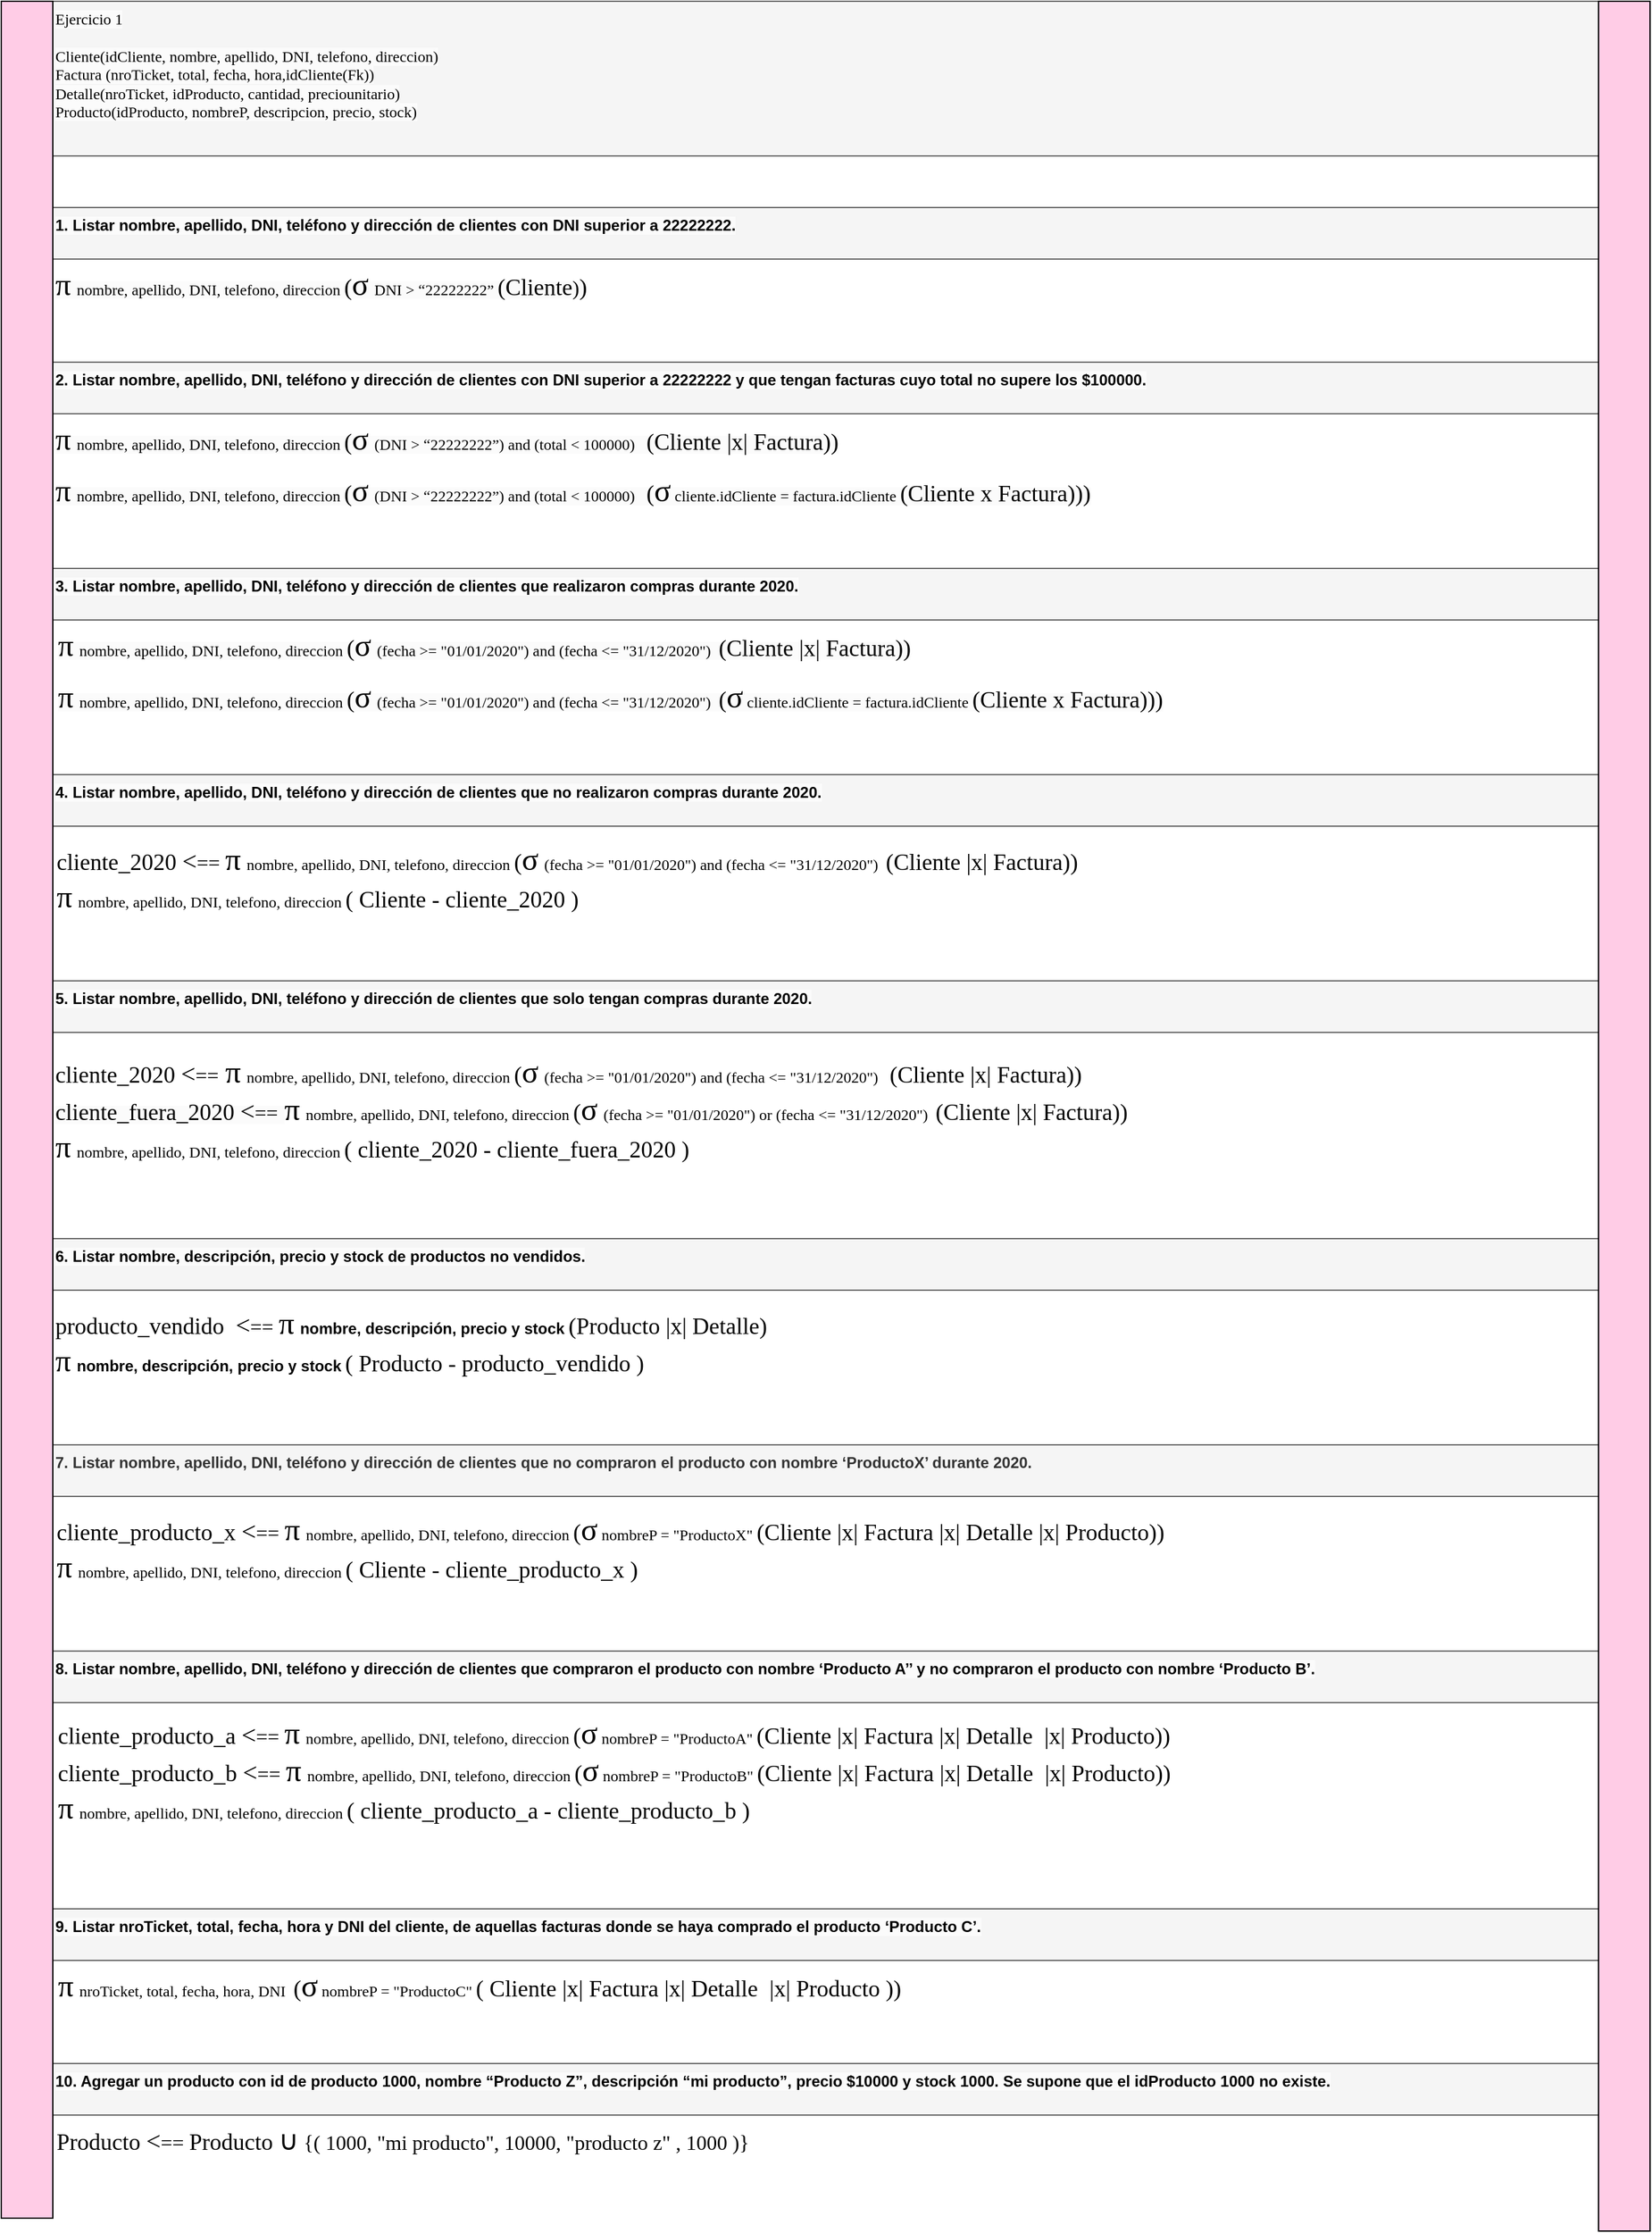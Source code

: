 <mxfile version="24.8.4">
  <diagram name="Page-1" id="lWq9BYAYx9qGzFw7tIrK">
    <mxGraphModel dx="5556" dy="2423" grid="1" gridSize="10" guides="1" tooltips="1" connect="1" arrows="1" fold="1" page="1" pageScale="1" pageWidth="850" pageHeight="1100" math="0" shadow="0">
      <root>
        <mxCell id="0" />
        <mxCell id="1" parent="0" />
        <mxCell id="0rgBf8szZGn3hUB_6yJd-76" value="&lt;font style=&quot;font-weight: normal;&quot; face=&quot;Comic Sans MS&quot;&gt;&lt;span style=&quot;color: rgb(0, 0, 0); font-size: 12px; font-style: normal; font-variant-ligatures: normal; font-variant-caps: normal; letter-spacing: normal; orphans: 2; text-align: left; text-indent: 0px; text-transform: none; widows: 2; word-spacing: 0px; -webkit-text-stroke-width: 0px; white-space: normal; background-color: rgb(251, 251, 251); text-decoration-thickness: initial; text-decoration-style: initial; text-decoration-color: initial; float: none; display: inline !important;&quot;&gt;Ejercicio 1&lt;/span&gt;&lt;br style=&quot;forced-color-adjust: none; padding: 0px; margin: 0px; color: rgb(0, 0, 0); font-size: 12px; font-style: normal; font-variant-ligatures: normal; font-variant-caps: normal; letter-spacing: normal; orphans: 2; text-align: left; text-indent: 0px; text-transform: none; widows: 2; word-spacing: 0px; -webkit-text-stroke-width: 0px; white-space: normal; background-color: rgb(251, 251, 251); text-decoration-thickness: initial; text-decoration-style: initial; text-decoration-color: initial;&quot;&gt;&lt;br style=&quot;forced-color-adjust: none; padding: 0px; margin: 0px; color: rgb(0, 0, 0); font-size: 12px; font-style: normal; font-variant-ligatures: normal; font-variant-caps: normal; letter-spacing: normal; orphans: 2; text-align: left; text-indent: 0px; text-transform: none; widows: 2; word-spacing: 0px; -webkit-text-stroke-width: 0px; white-space: normal; background-color: rgb(251, 251, 251); text-decoration-thickness: initial; text-decoration-style: initial; text-decoration-color: initial;&quot;&gt;&lt;span style=&quot;color: rgb(0, 0, 0); font-size: 12px; font-style: normal; font-variant-ligatures: normal; font-variant-caps: normal; letter-spacing: normal; orphans: 2; text-align: left; text-indent: 0px; text-transform: none; widows: 2; word-spacing: 0px; -webkit-text-stroke-width: 0px; white-space: normal; background-color: rgb(251, 251, 251); text-decoration-thickness: initial; text-decoration-style: initial; text-decoration-color: initial; float: none; display: inline !important;&quot;&gt;Cliente(idCliente, nombre, apellido, DNI, telefono, direccion)&lt;/span&gt;&lt;span style=&quot;color: rgb(0, 0, 0); font-size: 12px; font-style: normal; font-variant-ligatures: normal; font-variant-caps: normal; letter-spacing: normal; orphans: 2; text-align: left; text-indent: 0px; text-transform: none; widows: 2; word-spacing: 0px; -webkit-text-stroke-width: 0px; white-space: normal; background-color: rgb(251, 251, 251); text-decoration-thickness: initial; text-decoration-style: initial; text-decoration-color: initial; float: none; display: inline !important;&quot;&gt;&lt;br&gt;&lt;/span&gt;&lt;/font&gt;&lt;div&gt;&lt;font style=&quot;font-weight: normal;&quot; face=&quot;Comic Sans MS&quot;&gt;&lt;span style=&quot;color: rgb(0, 0, 0); font-size: 12px; font-style: normal; font-variant-ligatures: normal; font-variant-caps: normal; letter-spacing: normal; orphans: 2; text-align: left; text-indent: 0px; text-transform: none; widows: 2; word-spacing: 0px; -webkit-text-stroke-width: 0px; white-space: normal; background-color: rgb(251, 251, 251); text-decoration-thickness: initial; text-decoration-style: initial; text-decoration-color: initial; float: none; display: inline !important;&quot;&gt;Factura (nroTicket, total, fecha, hora,idCliente(Fk))&lt;/span&gt;&lt;br style=&quot;forced-color-adjust: none; padding: 0px; margin: 0px; color: rgb(0, 0, 0); font-size: 12px; font-style: normal; font-variant-ligatures: normal; font-variant-caps: normal; letter-spacing: normal; orphans: 2; text-align: left; text-indent: 0px; text-transform: none; widows: 2; word-spacing: 0px; -webkit-text-stroke-width: 0px; white-space: normal; background-color: rgb(251, 251, 251); text-decoration-thickness: initial; text-decoration-style: initial; text-decoration-color: initial;&quot;&gt;&lt;span style=&quot;color: rgb(0, 0, 0); font-size: 12px; font-style: normal; font-variant-ligatures: normal; font-variant-caps: normal; letter-spacing: normal; orphans: 2; text-align: left; text-indent: 0px; text-transform: none; widows: 2; word-spacing: 0px; -webkit-text-stroke-width: 0px; white-space: normal; background-color: rgb(251, 251, 251); text-decoration-thickness: initial; text-decoration-style: initial; text-decoration-color: initial; float: none; display: inline !important;&quot;&gt;Detalle(nroTicket, idProducto, cantidad, preciounitario)&lt;/span&gt;&lt;br style=&quot;forced-color-adjust: none; padding: 0px; margin: 0px; color: rgb(0, 0, 0); font-size: 12px; font-style: normal; font-variant-ligatures: normal; font-variant-caps: normal; letter-spacing: normal; orphans: 2; text-align: left; text-indent: 0px; text-transform: none; widows: 2; word-spacing: 0px; -webkit-text-stroke-width: 0px; white-space: normal; background-color: rgb(251, 251, 251); text-decoration-thickness: initial; text-decoration-style: initial; text-decoration-color: initial;&quot;&gt;&lt;span style=&quot;color: rgb(0, 0, 0); font-size: 12px; font-style: normal; font-variant-ligatures: normal; font-variant-caps: normal; letter-spacing: normal; orphans: 2; text-align: left; text-indent: 0px; text-transform: none; widows: 2; word-spacing: 0px; -webkit-text-stroke-width: 0px; white-space: normal; background-color: rgb(251, 251, 251); text-decoration-thickness: initial; text-decoration-style: initial; text-decoration-color: initial; float: none; display: inline !important;&quot;&gt;Producto(idProducto, nombreP, descripcion, precio, stock)&lt;/span&gt;&lt;/font&gt;&lt;/div&gt;" style="text;whiteSpace=wrap;html=1;fontStyle=1;fillColor=#f5f5f5;strokeColor=#666666;fontColor=#333333;" vertex="1" parent="1">
          <mxGeometry x="-175" y="840" width="1200" height="120" as="geometry" />
        </mxCell>
        <mxCell id="0rgBf8szZGn3hUB_6yJd-77" value="&lt;span style=&quot;color: rgb(0, 0, 0); font-family: Helvetica; font-size: 12px; font-style: normal; font-variant-ligatures: normal; font-variant-caps: normal; letter-spacing: normal; orphans: 2; text-align: left; text-indent: 0px; text-transform: none; widows: 2; word-spacing: 0px; -webkit-text-stroke-width: 0px; white-space: normal; background-color: rgb(251, 251, 251); text-decoration-thickness: initial; text-decoration-style: initial; text-decoration-color: initial; float: none; display: inline !important;&quot;&gt;1. Listar nombre, apellido, DNI, teléfono y dirección de clientes con DNI superior a 22222222.&lt;/span&gt;&lt;br style=&quot;forced-color-adjust: none; padding: 0px; margin: 0px; color: rgb(0, 0, 0); font-family: Helvetica; font-size: 12px; font-style: normal; font-variant-ligatures: normal; font-variant-caps: normal; letter-spacing: normal; orphans: 2; text-align: left; text-indent: 0px; text-transform: none; widows: 2; word-spacing: 0px; -webkit-text-stroke-width: 0px; white-space: normal; background-color: rgb(251, 251, 251); text-decoration-thickness: initial; text-decoration-style: initial; text-decoration-color: initial;&quot;&gt;" style="text;whiteSpace=wrap;html=1;fontStyle=1;fillColor=#f5f5f5;strokeColor=#666666;fontColor=#333333;" vertex="1" parent="1">
          <mxGeometry x="-175" y="1000" width="1210" height="40" as="geometry" />
        </mxCell>
        <mxCell id="0rgBf8szZGn3hUB_6yJd-78" value="&lt;span style=&quot;color: rgb(0, 0, 0); font-family: Helvetica; font-size: 12px; font-style: normal; font-variant-ligatures: normal; font-variant-caps: normal; letter-spacing: normal; orphans: 2; text-align: left; text-indent: 0px; text-transform: none; widows: 2; word-spacing: 0px; -webkit-text-stroke-width: 0px; white-space: normal; background-color: rgb(251, 251, 251); text-decoration-thickness: initial; text-decoration-style: initial; text-decoration-color: initial; float: none; display: inline !important;&quot;&gt;3. Listar nombre, apellido, DNI, teléfono y dirección de clientes que realizaron compras durante 2020.&lt;/span&gt;&lt;br style=&quot;forced-color-adjust: none; padding: 0px; margin: 0px; color: rgb(0, 0, 0); font-family: Helvetica; font-size: 12px; font-style: normal; font-variant-ligatures: normal; font-variant-caps: normal; letter-spacing: normal; orphans: 2; text-align: left; text-indent: 0px; text-transform: none; widows: 2; word-spacing: 0px; -webkit-text-stroke-width: 0px; white-space: normal; background-color: rgb(251, 251, 251); text-decoration-thickness: initial; text-decoration-style: initial; text-decoration-color: initial;&quot;&gt;" style="text;whiteSpace=wrap;html=1;fillColor=#f5f5f5;fontColor=#333333;strokeColor=#666666;fontStyle=1" vertex="1" parent="1">
          <mxGeometry x="-175" y="1280" width="1200" height="40" as="geometry" />
        </mxCell>
        <mxCell id="0rgBf8szZGn3hUB_6yJd-79" value="&lt;span style=&quot;color: rgb(0, 0, 0); font-family: Helvetica; font-size: 12px; font-style: normal; font-variant-ligatures: normal; font-variant-caps: normal; letter-spacing: normal; orphans: 2; text-align: left; text-indent: 0px; text-transform: none; widows: 2; word-spacing: 0px; -webkit-text-stroke-width: 0px; white-space: normal; background-color: rgb(251, 251, 251); text-decoration-thickness: initial; text-decoration-style: initial; text-decoration-color: initial; float: none; display: inline !important;&quot;&gt;&lt;b&gt;4. Listar nombre, apellido, DNI, teléfono y dirección de clientes que no realizaron compras durante 2020.&lt;/b&gt;&lt;/span&gt;" style="text;whiteSpace=wrap;html=1;fillColor=#f5f5f5;fontColor=#333333;strokeColor=#666666;" vertex="1" parent="1">
          <mxGeometry x="-175" y="1440" width="1200" height="40" as="geometry" />
        </mxCell>
        <mxCell id="0rgBf8szZGn3hUB_6yJd-80" value="&lt;span style=&quot;color: rgb(0, 0, 0); font-family: Helvetica; font-size: 12px; font-style: normal; font-variant-ligatures: normal; font-variant-caps: normal; letter-spacing: normal; orphans: 2; text-align: left; text-indent: 0px; text-transform: none; widows: 2; word-spacing: 0px; -webkit-text-stroke-width: 0px; white-space: normal; background-color: rgb(251, 251, 251); text-decoration-thickness: initial; text-decoration-style: initial; text-decoration-color: initial; float: none; display: inline !important;&quot;&gt;&lt;b&gt;5. Listar nombre, apellido, DNI, teléfono y dirección de clientes que solo tengan compras durante 2020.&lt;/b&gt;&lt;/span&gt;" style="text;whiteSpace=wrap;html=1;fillColor=#f5f5f5;fontColor=#333333;strokeColor=#666666;" vertex="1" parent="1">
          <mxGeometry x="-175" y="1600" width="1200" height="40" as="geometry" />
        </mxCell>
        <mxCell id="0rgBf8szZGn3hUB_6yJd-81" value="&lt;span style=&quot;color: rgb(0, 0, 0); font-family: Helvetica; font-size: 12px; font-style: normal; font-variant-ligatures: normal; font-variant-caps: normal; letter-spacing: normal; orphans: 2; text-align: left; text-indent: 0px; text-transform: none; widows: 2; word-spacing: 0px; -webkit-text-stroke-width: 0px; white-space: normal; background-color: rgb(251, 251, 251); text-decoration-thickness: initial; text-decoration-style: initial; text-decoration-color: initial; float: none; display: inline !important;&quot;&gt;6. Listar nombre, descripción, precio y stock de productos no vendidos.&lt;/span&gt;&lt;br style=&quot;forced-color-adjust: none; padding: 0px; margin: 0px; color: rgb(0, 0, 0); font-family: Helvetica; font-size: 12px; font-style: normal; font-variant-ligatures: normal; font-variant-caps: normal; letter-spacing: normal; orphans: 2; text-align: left; text-indent: 0px; text-transform: none; widows: 2; word-spacing: 0px; -webkit-text-stroke-width: 0px; white-space: normal; background-color: rgb(251, 251, 251); text-decoration-thickness: initial; text-decoration-style: initial; text-decoration-color: initial;&quot;&gt;" style="text;whiteSpace=wrap;html=1;fillColor=#f5f5f5;fontColor=#333333;strokeColor=#666666;fontStyle=1" vertex="1" parent="1">
          <mxGeometry x="-175" y="1800" width="1200" height="40" as="geometry" />
        </mxCell>
        <mxCell id="0rgBf8szZGn3hUB_6yJd-82" value="7. Listar nombre, apellido, DNI, teléfono y dirección de clientes que no compraron el producto con nombre ‘ProductoX’ durante 2020." style="text;whiteSpace=wrap;fillColor=#f5f5f5;fontColor=#333333;strokeColor=#666666;fontStyle=1" vertex="1" parent="1">
          <mxGeometry x="-175" y="1960" width="1200" height="40" as="geometry" />
        </mxCell>
        <mxCell id="0rgBf8szZGn3hUB_6yJd-83" value="&lt;span style=&quot;color: rgb(0, 0, 0); font-style: normal; font-variant-ligatures: normal; font-variant-caps: normal; font-weight: 400; letter-spacing: normal; orphans: 2; text-align: left; text-indent: 0px; text-transform: none; widows: 2; word-spacing: 0px; -webkit-text-stroke-width: 0px; white-space: normal; background-color: rgb(251, 251, 251); text-decoration-thickness: initial; text-decoration-style: initial; text-decoration-color: initial; float: none; display: inline !important;&quot;&gt;&lt;font face=&quot;Comic Sans MS&quot; style=&quot;font-size: 24px;&quot;&gt;π&lt;/font&gt;&lt;font face=&quot;Comic Sans MS&quot; style=&quot;font-size: 18px;&quot;&gt;&amp;nbsp;&lt;/font&gt;&lt;/span&gt;&lt;span style=&quot;orphans: 2; text-align: left; text-indent: 0px; widows: 2; background-color: rgb(251, 251, 251); text-decoration-thickness: initial; text-decoration-style: initial; text-decoration-color: initial; float: none; display: inline !important; white-space: normal; -webkit-text-stroke-width: 0px; word-spacing: 0px; text-transform: none; letter-spacing: normal; font-weight: 400; font-variant-caps: normal; font-variant-ligatures: normal; font-style: normal; color: rgb(0, 0, 0);&quot;&gt;&lt;font style=&quot;font-size: 12px;&quot; face=&quot;Comic Sans MS&quot;&gt;nombre, apellido, DNI, telefono, direccion&lt;/font&gt;&lt;font style=&quot;font-size: 12px;&quot; face=&quot;HGU8U4_J7BmztBYeBlUx&quot;&gt; &lt;/font&gt;&lt;font style=&quot;font-size: 18px;&quot; face=&quot;Comic Sans MS&quot;&gt;(&lt;/font&gt;&lt;font face=&quot;Comic Sans MS&quot; style=&quot;font-size: 24px;&quot;&gt;σ&lt;/font&gt;&lt;font style=&quot;font-family: srKWryZNSRmXTXJAFYNI; font-size: 18px;&quot;&gt;&amp;nbsp;&lt;/font&gt;&lt;font style=&quot;&quot; face=&quot;Comic Sans MS&quot;&gt;&lt;span style=&quot;font-size: 12px;&quot;&gt;DNI &amp;gt;  “22222222” &lt;/span&gt;&lt;font style=&quot;font-size: 18px;&quot;&gt;&lt;font style=&quot;&quot;&gt;(&lt;/font&gt;&lt;font style=&quot;&quot;&gt;Cliente&lt;/font&gt;&lt;/font&gt;&lt;/font&gt;&lt;font style=&quot;font-size: medium;&quot; face=&quot;Comic Sans MS&quot;&gt;)&lt;/font&gt;&lt;span style=&quot;font-family: &amp;quot;Comic Sans MS&amp;quot;; font-size: 18px;&quot;&gt;)&lt;/span&gt;&lt;br&gt;&lt;/span&gt;" style="text;whiteSpace=wrap;html=1;verticalAlign=middle;" vertex="1" parent="1">
          <mxGeometry x="-175" y="1040" width="1200" height="40" as="geometry" />
        </mxCell>
        <mxCell id="0rgBf8szZGn3hUB_6yJd-84" value="&lt;span style=&quot;forced-color-adjust: none; color: rgb(0, 0, 0); font-size: 12px; font-style: normal; font-variant-ligatures: normal; font-variant-caps: normal; font-weight: 400; letter-spacing: normal; orphans: 2; text-align: left; text-indent: 0px; text-transform: none; widows: 2; word-spacing: 0px; -webkit-text-stroke-width: 0px; white-space: normal; text-decoration-thickness: initial; text-decoration-style: initial; text-decoration-color: initial; background-color: rgb(251, 251, 251); float: none; display: inline !important;&quot;&gt;&lt;font style=&quot;forced-color-adjust: none; font-size: 24px;&quot;&gt;π&lt;/font&gt;&lt;font style=&quot;forced-color-adjust: none; font-size: 18px;&quot;&gt;&amp;nbsp;&lt;/font&gt;&lt;/span&gt;&lt;span style=&quot;forced-color-adjust: none; color: rgb(0, 0, 0); font-size: 12px; font-style: normal; font-variant-ligatures: normal; font-variant-caps: normal; font-weight: 400; letter-spacing: normal; orphans: 2; text-align: left; text-indent: 0px; text-transform: none; widows: 2; word-spacing: 0px; -webkit-text-stroke-width: 0px; white-space: normal; text-decoration-thickness: initial; text-decoration-style: initial; text-decoration-color: initial; background-color: rgb(251, 251, 251); float: none; display: inline !important;&quot;&gt;&lt;font style=&quot;forced-color-adjust: none; font-size: 12px;&quot;&gt;nombre, apellido, DNI, telefono, direccion&lt;/font&gt;&lt;font style=&quot;forced-color-adjust: none; font-size: 12px;&quot;&gt;&lt;span&gt;&amp;nbsp;&lt;/span&gt;&lt;/font&gt;&lt;font style=&quot;forced-color-adjust: none; font-size: 18px;&quot;&gt;(&lt;/font&gt;&lt;font style=&quot;forced-color-adjust: none; font-size: 24px;&quot;&gt;σ&lt;/font&gt;&lt;font style=&quot;forced-color-adjust: none; font-size: 18px;&quot;&gt;&amp;nbsp;&lt;/font&gt;&lt;font style=&quot;forced-color-adjust: none;&quot;&gt;&lt;span style=&quot;forced-color-adjust: none; font-size: 12px;&quot;&gt;(DNI &amp;gt; “22222222”) and (total &amp;lt; 100000)&amp;nbsp;&amp;nbsp;&lt;span&gt;&amp;nbsp;&lt;/span&gt;&lt;/span&gt;&lt;font style=&quot;forced-color-adjust: none; font-size: 18px;&quot;&gt;&lt;font style=&quot;forced-color-adjust: none;&quot;&gt;(&lt;/font&gt;&lt;font style=&quot;forced-color-adjust: none;&quot;&gt;Cliente |x| Factura&lt;/font&gt;&lt;/font&gt;&lt;/font&gt;&lt;font style=&quot;forced-color-adjust: none;&quot; size=&quot;3&quot;&gt;&lt;font style=&quot;forced-color-adjust: none;&quot;&gt;&lt;font style=&quot;font-size: 12px;&quot;&gt;&lt;font style=&quot;font-size: 18px;&quot;&gt;)&lt;/font&gt;&lt;/font&gt;&lt;font style=&quot;font-size: 12px;&quot;&gt;&lt;font style=&quot;font-size: 18px;&quot;&gt;)&lt;/font&gt;&lt;/font&gt;&lt;/font&gt;&lt;/font&gt;&lt;/span&gt;" style="text;whiteSpace=wrap;html=1;fontFamily=Comic Sans MS;verticalAlign=middle;" vertex="1" parent="1">
          <mxGeometry x="-175" y="1160" width="1200" height="40" as="geometry" />
        </mxCell>
        <mxCell id="0rgBf8szZGn3hUB_6yJd-85" value="&lt;span style=&quot;color: rgb(0, 0, 0); font-family: Helvetica; font-size: 12px; font-style: normal; font-variant-ligatures: normal; font-variant-caps: normal; letter-spacing: normal; orphans: 2; text-align: left; text-indent: 0px; text-transform: none; widows: 2; word-spacing: 0px; -webkit-text-stroke-width: 0px; white-space: normal; background-color: rgb(251, 251, 251); text-decoration-thickness: initial; text-decoration-style: initial; text-decoration-color: initial; float: none; display: inline !important;&quot;&gt;2. Listar nombre, apellido, DNI, teléfono y dirección de clientes con DNI superior a 22222222 y que tengan facturas cuyo total no supere los $100000.&lt;/span&gt;" style="text;whiteSpace=wrap;html=1;fontStyle=1;fillColor=#f5f5f5;strokeColor=#666666;fontColor=#333333;" vertex="1" parent="1">
          <mxGeometry x="-175" y="1120" width="1200" height="40" as="geometry" />
        </mxCell>
        <mxCell id="0rgBf8szZGn3hUB_6yJd-86" value="&lt;span style=&quot;forced-color-adjust: none; color: rgb(0, 0, 0); font-size: 12px; font-style: normal; font-variant-ligatures: normal; font-variant-caps: normal; font-weight: 400; letter-spacing: normal; orphans: 2; text-align: left; text-indent: 0px; text-transform: none; widows: 2; word-spacing: 0px; -webkit-text-stroke-width: 0px; white-space: normal; text-decoration-thickness: initial; text-decoration-style: initial; text-decoration-color: initial; background-color: rgb(251, 251, 251); float: none; display: inline !important;&quot;&gt;&lt;font style=&quot;forced-color-adjust: none; font-size: 24px;&quot;&gt;π&lt;/font&gt;&lt;font style=&quot;forced-color-adjust: none; font-size: 18px;&quot;&gt;&amp;nbsp;&lt;/font&gt;&lt;/span&gt;&lt;span style=&quot;forced-color-adjust: none; color: rgb(0, 0, 0); font-style: normal; font-variant-ligatures: normal; font-variant-caps: normal; letter-spacing: normal; orphans: 2; text-align: left; text-indent: 0px; text-transform: none; widows: 2; word-spacing: 0px; -webkit-text-stroke-width: 0px; white-space: normal; text-decoration-thickness: initial; text-decoration-style: initial; text-decoration-color: initial; background-color: rgb(251, 251, 251); float: none; display: inline !important;&quot;&gt;&lt;font style=&quot;font-size: 12px; font-weight: 400; forced-color-adjust: none;&quot;&gt;nombre, apellido, DNI, telefono, direccion&lt;/font&gt;&lt;font style=&quot;font-size: 12px; font-weight: 400; forced-color-adjust: none;&quot;&gt;&lt;span&gt;&amp;nbsp;&lt;/span&gt;&lt;/font&gt;&lt;font style=&quot;font-size: 18px; font-weight: 400; forced-color-adjust: none;&quot;&gt;(&lt;/font&gt;&lt;font style=&quot;font-size: 24px; font-weight: 400; forced-color-adjust: none;&quot;&gt;σ&lt;/font&gt;&lt;font style=&quot;font-size: 18px; font-weight: 400; forced-color-adjust: none;&quot;&gt;&amp;nbsp;&lt;/font&gt;&lt;font style=&quot;forced-color-adjust: none;&quot;&gt;&lt;span style=&quot;font-size: 12px; font-weight: 400; forced-color-adjust: none;&quot;&gt;(DNI &amp;gt; “22222222”) and (total &amp;lt; 100000)&amp;nbsp;&amp;nbsp;&lt;span&gt;&amp;nbsp;&lt;/span&gt;&lt;/span&gt;&lt;font style=&quot;forced-color-adjust: none;&quot;&gt;&lt;font style=&quot;font-size: 18px; font-weight: 400; forced-color-adjust: none;&quot;&gt;(&lt;/font&gt;&lt;font style=&quot;font-size: 18px; forced-color-adjust: none;&quot;&gt;&lt;font style=&quot;font-size: 12px;&quot;&gt;&lt;span style=&quot;font-size: 24px;&quot;&gt;σ&lt;/span&gt;&amp;nbsp;cliente.idCliente = factura.idCliente &lt;/font&gt;(Cliente x Factura)))&lt;/font&gt;&lt;/font&gt;&lt;/font&gt;&lt;/span&gt;" style="text;whiteSpace=wrap;html=1;fontFamily=Comic Sans MS;verticalAlign=middle;" vertex="1" parent="1">
          <mxGeometry x="-175" y="1200" width="1200" height="40" as="geometry" />
        </mxCell>
        <mxCell id="0rgBf8szZGn3hUB_6yJd-87" value="&lt;span style=&quot;forced-color-adjust: none; color: rgb(0, 0, 0); font-family: Helvetica; font-size: 12px; font-style: normal; font-variant-ligatures: normal; font-variant-caps: normal; font-weight: 400; letter-spacing: normal; orphans: 2; text-align: left; text-indent: 0px; text-transform: none; widows: 2; word-spacing: 0px; -webkit-text-stroke-width: 0px; white-space: normal; text-decoration-thickness: initial; text-decoration-style: initial; text-decoration-color: initial; background-color: rgb(251, 251, 251); float: none; display: inline !important;&quot;&gt;&lt;font face=&quot;Comic Sans MS&quot; style=&quot;forced-color-adjust: none; font-size: 24px;&quot;&gt;π&lt;/font&gt;&lt;font face=&quot;Comic Sans MS&quot; style=&quot;forced-color-adjust: none; font-size: 18px;&quot;&gt;&amp;nbsp;&lt;/font&gt;&lt;/span&gt;&lt;span style=&quot;forced-color-adjust: none; color: rgb(0, 0, 0); font-family: Helvetica; font-size: 12px; font-style: normal; font-variant-ligatures: normal; font-variant-caps: normal; font-weight: 400; letter-spacing: normal; orphans: 2; text-align: left; text-indent: 0px; text-transform: none; widows: 2; word-spacing: 0px; -webkit-text-stroke-width: 0px; white-space: normal; text-decoration-thickness: initial; text-decoration-style: initial; text-decoration-color: initial; background-color: rgb(251, 251, 251); float: none; display: inline !important;&quot;&gt;&lt;font face=&quot;Comic Sans MS&quot; style=&quot;forced-color-adjust: none; font-size: 12px;&quot;&gt;nombre, apellido, DNI, telefono, direccion&lt;/font&gt;&lt;font face=&quot;HGU8U4_J7BmztBYeBlUx&quot; style=&quot;forced-color-adjust: none; font-size: 12px;&quot;&gt;&lt;span&gt;&amp;nbsp;&lt;/span&gt;&lt;/font&gt;&lt;font face=&quot;Comic Sans MS&quot; style=&quot;forced-color-adjust: none; font-size: 18px;&quot;&gt;(&lt;/font&gt;&lt;font style=&quot;forced-color-adjust: none; font-family: srKWryZNSRmXTXJAFYNI; font-size: 18px;&quot;&gt;&lt;span style=&quot;font-family: &amp;quot;Comic Sans MS&amp;quot;; font-size: 24px;&quot;&gt;σ&lt;/span&gt;&amp;nbsp;&lt;/font&gt;&lt;font face=&quot;Comic Sans MS&quot; style=&quot;forced-color-adjust: none;&quot;&gt;&lt;span style=&quot;forced-color-adjust: none; font-size: 12px;&quot;&gt;(fecha &amp;gt;= &quot;01/01/2020&quot;) and (fecha &amp;lt;= &quot;31/12/2020&quot;)&amp;nbsp;&lt;span&gt;&amp;nbsp;&lt;/span&gt;&lt;/span&gt;&lt;font style=&quot;forced-color-adjust: none; font-size: 18px;&quot;&gt;&lt;font style=&quot;forced-color-adjust: none;&quot;&gt;(&lt;/font&gt;&lt;font style=&quot;forced-color-adjust: none;&quot;&gt;Cliente |x| Factura)&lt;/font&gt;&lt;font style=&quot;forced-color-adjust: none;&quot;&gt;)&lt;/font&gt;&lt;/font&gt;&lt;/font&gt;&lt;/span&gt;" style="text;whiteSpace=wrap;html=1;verticalAlign=middle;" vertex="1" parent="1">
          <mxGeometry x="-173.5" y="1320" width="1198.5" height="40" as="geometry" />
        </mxCell>
        <mxCell id="0rgBf8szZGn3hUB_6yJd-88" value="&lt;span style=&quot;forced-color-adjust: none; color: rgb(0, 0, 0); font-family: Helvetica; font-size: 12px; font-style: normal; font-variant-ligatures: normal; font-variant-caps: normal; font-weight: 400; letter-spacing: normal; orphans: 2; text-align: left; text-indent: 0px; text-transform: none; widows: 2; word-spacing: 0px; -webkit-text-stroke-width: 0px; white-space: normal; text-decoration-thickness: initial; text-decoration-style: initial; text-decoration-color: initial; background-color: rgb(251, 251, 251); float: none; display: inline !important;&quot;&gt;&lt;font face=&quot;Comic Sans MS&quot; style=&quot;forced-color-adjust: none; font-size: 24px;&quot;&gt;π&lt;/font&gt;&lt;font face=&quot;Comic Sans MS&quot; style=&quot;forced-color-adjust: none; font-size: 18px;&quot;&gt;&amp;nbsp;&lt;/font&gt;&lt;/span&gt;&lt;span style=&quot;forced-color-adjust: none; color: rgb(0, 0, 0); font-family: Helvetica; font-size: 12px; font-style: normal; font-variant-ligatures: normal; font-variant-caps: normal; font-weight: 400; letter-spacing: normal; orphans: 2; text-align: left; text-indent: 0px; text-transform: none; widows: 2; word-spacing: 0px; -webkit-text-stroke-width: 0px; white-space: normal; text-decoration-thickness: initial; text-decoration-style: initial; text-decoration-color: initial; background-color: rgb(251, 251, 251); float: none; display: inline !important;&quot;&gt;&lt;font face=&quot;Comic Sans MS&quot; style=&quot;forced-color-adjust: none; font-size: 12px;&quot;&gt;nombre, apellido, DNI, telefono, direccion&lt;/font&gt;&lt;font face=&quot;HGU8U4_J7BmztBYeBlUx&quot; style=&quot;forced-color-adjust: none; font-size: 12px;&quot;&gt;&lt;span&gt;&amp;nbsp;&lt;/span&gt;&lt;/font&gt;&lt;font face=&quot;Comic Sans MS&quot; style=&quot;forced-color-adjust: none; font-size: 18px;&quot;&gt;(&lt;/font&gt;&lt;font style=&quot;forced-color-adjust: none; font-family: srKWryZNSRmXTXJAFYNI; font-size: 18px;&quot;&gt;&lt;span style=&quot;font-family: &amp;quot;Comic Sans MS&amp;quot;; font-size: 24px;&quot;&gt;σ&lt;/span&gt;&amp;nbsp;&lt;/font&gt;&lt;font face=&quot;Comic Sans MS&quot; style=&quot;forced-color-adjust: none;&quot;&gt;&lt;span style=&quot;forced-color-adjust: none; font-size: 12px;&quot;&gt;(fecha &amp;gt;= &quot;01/01/2020&quot;) and (fecha &amp;lt;= &quot;31/12/2020&quot;)&amp;nbsp;&lt;span&gt;&amp;nbsp;&lt;/span&gt;&lt;/span&gt;&lt;font style=&quot;forced-color-adjust: none; font-size: 18px;&quot;&gt;&lt;font style=&quot;forced-color-adjust: none;&quot;&gt;(&lt;span style=&quot;font-size: 24px;&quot;&gt;σ&lt;/span&gt;&lt;span style=&quot;font-size: 12px;&quot;&gt;&amp;nbsp;cliente.idCliente = factura.idCliente&amp;nbsp;&lt;/span&gt;(&lt;/font&gt;&lt;font style=&quot;forced-color-adjust: none;&quot;&gt;Cliente x Factura)&lt;/font&gt;&lt;font style=&quot;forced-color-adjust: none;&quot;&gt;))&lt;/font&gt;&lt;/font&gt;&lt;/font&gt;&lt;/span&gt;" style="text;whiteSpace=wrap;html=1;verticalAlign=middle;" vertex="1" parent="1">
          <mxGeometry x="-173.5" y="1360" width="1198.5" height="40" as="geometry" />
        </mxCell>
        <mxCell id="0rgBf8szZGn3hUB_6yJd-89" value="&lt;span style=&quot;font-family: &amp;quot;Comic Sans MS&amp;quot;; font-size: 18px;&quot;&gt;cliente_2020&amp;nbsp;&lt;/span&gt;&lt;font style=&quot;background-color: initial;&quot; face=&quot;Comic Sans MS&quot;&gt;&lt;font style=&quot;font-size: 18px;&quot;&gt;&lt;font style=&quot;font-size: 12px; background-color: initial;&quot; face=&quot;Comic Sans MS&quot;&gt;&lt;font style=&quot;font-size: 20px;&quot;&gt;&amp;lt;&lt;/font&gt;&lt;font style=&quot;font-size: 16px;&quot;&gt;=&lt;/font&gt;&lt;/font&gt;&lt;span style=&quot;font-size: 16px;&quot;&gt;=&amp;nbsp;&lt;/span&gt;&lt;/font&gt;&lt;/font&gt;&lt;font style=&quot;font-size: 24px;&quot; face=&quot;Comic Sans MS&quot;&gt;π&lt;/font&gt;&lt;font style=&quot;font-size: 18px;&quot; face=&quot;Comic Sans MS&quot;&gt;&amp;nbsp;&lt;/font&gt;&lt;font face=&quot;Comic Sans MS&quot;&gt;nombre, apellido, DNI, telefono, direccion&lt;/font&gt;&lt;font face=&quot;HGU8U4_J7BmztBYeBlUx&quot;&gt;&amp;nbsp;&lt;/font&gt;&lt;font style=&quot;font-size: 18px;&quot; face=&quot;Comic Sans MS&quot;&gt;(&lt;/font&gt;&lt;font style=&quot;font-family: srKWryZNSRmXTXJAFYNI; font-size: 18px;&quot;&gt;&lt;span style=&quot;font-family: &amp;quot;Comic Sans MS&amp;quot;; font-size: 24px;&quot;&gt;σ&lt;/span&gt;&amp;nbsp;&lt;/font&gt;&lt;font face=&quot;Comic Sans MS&quot;&gt;(fecha &amp;gt;= &quot;01/01/2020&quot;) and (fecha &amp;lt;= &quot;31/12/2020&quot;)&amp;nbsp;&amp;nbsp;&lt;font style=&quot;font-size: 18px;&quot;&gt;(Cliente |x| Factura))&lt;/font&gt;&lt;/font&gt;&lt;div&gt;&lt;font style=&quot;background-color: initial; font-size: 24px;&quot; face=&quot;Comic Sans MS&quot;&gt;π&lt;/font&gt;&lt;font style=&quot;background-color: initial; font-size: 18px;&quot; face=&quot;Comic Sans MS&quot;&gt;&amp;nbsp;&lt;/font&gt;&lt;font style=&quot;background-color: initial;&quot; face=&quot;Comic Sans MS&quot;&gt;nombre, apellido, DNI, telefono, direccion&lt;/font&gt;&lt;font style=&quot;background-color: initial;&quot; face=&quot;HGU8U4_J7BmztBYeBlUx&quot;&gt;&amp;nbsp;&lt;/font&gt;&lt;font style=&quot;background-color: initial; font-size: 18px;&quot; face=&quot;Comic Sans MS&quot;&gt;(&amp;nbsp;&lt;/font&gt;&lt;font style=&quot;background-color: initial;&quot; face=&quot;Comic Sans MS&quot;&gt;&lt;font style=&quot;font-size: 18px;&quot;&gt;Cliente -&amp;nbsp;&lt;/font&gt;&lt;/font&gt;&lt;span style=&quot;background-color: initial; font-family: &amp;quot;Comic Sans MS&amp;quot;; font-size: 18px;&quot;&gt;cliente_2020&amp;nbsp;&lt;/span&gt;&lt;span style=&quot;background-color: initial; font-size: 18px; font-family: &amp;quot;Comic Sans MS&amp;quot;;&quot;&gt;)&lt;/span&gt;&lt;/div&gt;" style="text;whiteSpace=wrap;html=1;verticalAlign=middle;" vertex="1" parent="1">
          <mxGeometry x="-174" y="1480" width="1199" height="80" as="geometry" />
        </mxCell>
        <mxCell id="0rgBf8szZGn3hUB_6yJd-90" value="&lt;div&gt;&lt;span style=&quot;font-family: &amp;quot;Comic Sans MS&amp;quot;; font-size: 18px;&quot;&gt;cliente_2020&amp;nbsp;&lt;/span&gt;&lt;font style=&quot;background-color: initial;&quot; face=&quot;Comic Sans MS&quot;&gt;&lt;font style=&quot;font-size: 18px;&quot;&gt;&lt;font style=&quot;font-size: 12px; background-color: initial;&quot; face=&quot;Comic Sans MS&quot;&gt;&lt;font style=&quot;font-size: 20px;&quot;&gt;&amp;lt;&lt;/font&gt;&lt;font style=&quot;font-size: 16px;&quot;&gt;=&lt;/font&gt;&lt;/font&gt;&lt;span style=&quot;font-size: 16px;&quot;&gt;=&lt;/span&gt;&lt;font style=&quot;font-size: 12px; background-color: initial;&quot; face=&quot;Comic Sans MS&quot;&gt;&lt;font style=&quot;font-size: 20px;&quot;&gt;&amp;nbsp;&lt;/font&gt;&lt;/font&gt;&lt;/font&gt;&lt;/font&gt;&lt;font style=&quot;background-color: initial; font-size: 24px;&quot; face=&quot;Comic Sans MS&quot;&gt;π&lt;/font&gt;&lt;font style=&quot;background-color: initial; font-size: 18px;&quot; face=&quot;Comic Sans MS&quot;&gt;&amp;nbsp;&lt;/font&gt;&lt;font style=&quot;background-color: initial;&quot; face=&quot;Comic Sans MS&quot;&gt;nombre, apellido, DNI, telefono, direccion&lt;/font&gt;&lt;font style=&quot;background-color: initial;&quot; face=&quot;HGU8U4_J7BmztBYeBlUx&quot;&gt;&amp;nbsp;&lt;/font&gt;&lt;font style=&quot;background-color: initial; font-size: 18px;&quot; face=&quot;Comic Sans MS&quot;&gt;(&lt;/font&gt;&lt;font style=&quot;background-color: initial; font-family: srKWryZNSRmXTXJAFYNI; font-size: 18px;&quot;&gt;&lt;span style=&quot;font-family: &amp;quot;Comic Sans MS&amp;quot;; font-size: 24px;&quot;&gt;σ&lt;/span&gt;&amp;nbsp;&lt;/font&gt;&lt;span style=&quot;font-family: &amp;quot;Comic Sans MS&amp;quot;;&quot;&gt;(fecha &amp;gt;= &quot;01/01/2020&quot;) and (fecha &amp;lt;= &quot;31/12/2020&quot;)&amp;nbsp;&lt;/span&gt;&lt;font style=&quot;background-color: initial;&quot; face=&quot;Comic Sans MS&quot;&gt;&amp;nbsp;&amp;nbsp;&lt;font style=&quot;font-size: 18px;&quot;&gt;(Cliente |x| Factura)&lt;/font&gt;&lt;/font&gt;&lt;span style=&quot;background-color: initial; font-family: &amp;quot;Comic Sans MS&amp;quot;; font-size: 18px;&quot;&gt;)&lt;/span&gt;&lt;/div&gt;&lt;div&gt;&lt;span style=&quot;forced-color-adjust: none; color: rgb(0, 0, 0); font-family: Helvetica; font-size: 12px; font-style: normal; font-variant-ligatures: normal; font-variant-caps: normal; font-weight: 400; letter-spacing: normal; orphans: 2; text-align: left; text-indent: 0px; text-transform: none; widows: 2; word-spacing: 0px; -webkit-text-stroke-width: 0px; white-space: normal; text-decoration-thickness: initial; text-decoration-style: initial; text-decoration-color: initial; background-color: rgb(251, 251, 251); float: none; display: inline !important;&quot;&gt;&lt;font face=&quot;Comic Sans MS&quot; style=&quot;forced-color-adjust: none;&quot;&gt;&lt;font style=&quot;forced-color-adjust: none; font-size: 18px;&quot;&gt;&lt;font style=&quot;forced-color-adjust: none;&quot;&gt;&lt;font style=&quot;font-size: 12px; background-color: initial;&quot; face=&quot;Comic Sans MS&quot;&gt;&lt;font style=&quot;font-size: 18px;&quot;&gt;cliente_fuera_2020&amp;nbsp;&lt;/font&gt;&lt;font style=&quot;font-size: 20px;&quot;&gt;&amp;lt;&lt;/font&gt;&lt;font style=&quot;font-size: 16px;&quot;&gt;=&lt;/font&gt;&lt;/font&gt;&lt;span style=&quot;font-size: 16px;&quot;&gt;=&lt;/span&gt;&lt;font style=&quot;font-size: 12px; background-color: initial;&quot; face=&quot;Comic Sans MS&quot;&gt;&lt;font style=&quot;font-size: 20px;&quot;&gt;&amp;nbsp;&lt;/font&gt;&lt;/font&gt;&lt;/font&gt;&lt;/font&gt;&lt;/font&gt;&lt;/span&gt;&lt;font style=&quot;background-color: initial; font-size: 24px;&quot; face=&quot;Comic Sans MS&quot;&gt;π&lt;/font&gt;&lt;font style=&quot;background-color: initial; font-size: 18px;&quot; face=&quot;Comic Sans MS&quot;&gt;&amp;nbsp;&lt;/font&gt;&lt;font style=&quot;background-color: initial;&quot; face=&quot;Comic Sans MS&quot;&gt;nombre, apellido, DNI, telefono, direccion&lt;/font&gt;&lt;font style=&quot;background-color: initial;&quot; face=&quot;HGU8U4_J7BmztBYeBlUx&quot;&gt;&amp;nbsp;&lt;/font&gt;&lt;font style=&quot;background-color: initial; font-size: 18px;&quot; face=&quot;Comic Sans MS&quot;&gt;(&lt;/font&gt;&lt;font style=&quot;background-color: initial; font-family: srKWryZNSRmXTXJAFYNI; font-size: 18px;&quot;&gt;&lt;span style=&quot;font-family: &amp;quot;Comic Sans MS&amp;quot;; font-size: 24px;&quot;&gt;σ&lt;/span&gt;&amp;nbsp;&lt;/font&gt;&lt;span style=&quot;font-family: &amp;quot;Comic Sans MS&amp;quot;;&quot;&gt;(fecha &amp;gt;= &quot;01/01/2020&quot;) or (fecha &amp;lt;= &quot;31/12/2020&quot;)&lt;/span&gt;&lt;font style=&quot;background-color: initial;&quot; face=&quot;Comic Sans MS&quot;&gt;&amp;nbsp;&amp;nbsp;&lt;font style=&quot;font-size: 18px;&quot;&gt;(Cliente |x| Factura)&lt;/font&gt;&lt;/font&gt;&lt;span style=&quot;font-family: &amp;quot;Comic Sans MS&amp;quot;; font-size: 18px; background-color: initial;&quot;&gt;)&lt;/span&gt;&lt;/div&gt;&lt;div&gt;&lt;font style=&quot;background-color: initial; font-size: 24px;&quot; face=&quot;Comic Sans MS&quot;&gt;π&lt;/font&gt;&lt;font style=&quot;background-color: initial; font-size: 18px;&quot; face=&quot;Comic Sans MS&quot;&gt;&amp;nbsp;&lt;/font&gt;&lt;font style=&quot;background-color: initial;&quot; face=&quot;Comic Sans MS&quot;&gt;nombre, apellido, DNI, telefono, direccion&amp;nbsp;&lt;/font&gt;&lt;span style=&quot;font-family: &amp;quot;Comic Sans MS&amp;quot;; font-size: 18px; background-color: initial;&quot;&gt;&lt;/span&gt;&lt;font style=&quot;background-color: initial; font-size: 18px;&quot; face=&quot;Comic Sans MS&quot;&gt;(&amp;nbsp;&lt;/font&gt;&lt;span style=&quot;font-family: &amp;quot;Comic Sans MS&amp;quot;; font-size: 18px;&quot;&gt;cliente_2020 -&amp;nbsp;&lt;/span&gt;&lt;span style=&quot;font-family: &amp;quot;Comic Sans MS&amp;quot;; font-size: 18px;&quot;&gt;cliente_fuera_2020&amp;nbsp;&lt;/span&gt;&lt;span style=&quot;background-color: initial; font-family: &amp;quot;Comic Sans MS&amp;quot;; font-size: 18px;&quot;&gt;)&lt;/span&gt;&lt;/div&gt;" style="text;whiteSpace=wrap;html=1;verticalAlign=middle;" vertex="1" parent="1">
          <mxGeometry x="-175" y="1640" width="1200" height="120" as="geometry" />
        </mxCell>
        <mxCell id="0rgBf8szZGn3hUB_6yJd-91" value="&lt;span style=&quot;font-family: &amp;quot;Comic Sans MS&amp;quot;; font-size: 18px;&quot;&gt;producto_vendido&amp;nbsp;&amp;nbsp;&lt;/span&gt;&lt;font style=&quot;font-family: &amp;quot;Comic Sans MS&amp;quot;; background-color: initial;&quot; face=&quot;Comic Sans MS&quot;&gt;&lt;font style=&quot;font-size: 20px;&quot;&gt;&amp;lt;&lt;/font&gt;&lt;font style=&quot;font-size: 16px;&quot;&gt;=&lt;/font&gt;&lt;/font&gt;&lt;span style=&quot;font-family: &amp;quot;Comic Sans MS&amp;quot;; font-size: 16px;&quot;&gt;=&amp;nbsp;&lt;/span&gt;&lt;font style=&quot;font-size: 24px;&quot; face=&quot;Comic Sans MS&quot;&gt;π&lt;/font&gt;&lt;font style=&quot;font-size: 18px;&quot; face=&quot;Comic Sans MS&quot;&gt;&amp;nbsp;&lt;/font&gt;&lt;span style=&quot;font-weight: 700;&quot;&gt;nombre, descripción, precio y stock&lt;/span&gt;&lt;font face=&quot;HGU8U4_J7BmztBYeBlUx&quot;&gt;&amp;nbsp;&lt;/font&gt;&lt;font style=&quot;font-size: 18px;&quot; face=&quot;Comic Sans MS&quot;&gt;(&lt;/font&gt;&lt;font face=&quot;Comic Sans MS&quot;&gt;&lt;font style=&quot;font-size: 18px;&quot;&gt;Producto |x| Detalle)&lt;/font&gt;&lt;/font&gt;&lt;div&gt;&lt;font style=&quot;font-size: 24px;&quot; face=&quot;Comic Sans MS&quot;&gt;π&lt;/font&gt;&lt;font style=&quot;font-size: 18px;&quot; face=&quot;Comic Sans MS&quot;&gt;&amp;nbsp;&lt;/font&gt;&lt;span style=&quot;font-weight: 700;&quot;&gt;nombre, descripción, precio y stock&lt;/span&gt;&lt;font face=&quot;HGU8U4_J7BmztBYeBlUx&quot;&gt;&amp;nbsp;&lt;/font&gt;&lt;font style=&quot;font-size: 18px;&quot; face=&quot;Comic Sans MS&quot;&gt;(&amp;nbsp;&lt;/font&gt;&lt;font face=&quot;Comic Sans MS&quot;&gt;&lt;font style=&quot;font-size: 18px;&quot;&gt;Producto -&amp;nbsp;&lt;/font&gt;&lt;/font&gt;&lt;span style=&quot;font-family: &amp;quot;Comic Sans MS&amp;quot;; font-size: 18px;&quot;&gt;producto_vendido&amp;nbsp;&lt;/span&gt;&lt;font face=&quot;Comic Sans MS&quot;&gt;&lt;font style=&quot;font-size: 18px;&quot;&gt;)&lt;/font&gt;&lt;/font&gt;&lt;font face=&quot;Comic Sans MS&quot;&gt;&lt;font style=&quot;font-size: 18px;&quot;&gt;&lt;/font&gt;&lt;/font&gt;&lt;/div&gt;" style="text;whiteSpace=wrap;html=1;verticalAlign=middle;" vertex="1" parent="1">
          <mxGeometry x="-175" y="1840" width="1200" height="80" as="geometry" />
        </mxCell>
        <mxCell id="0rgBf8szZGn3hUB_6yJd-92" value="&lt;font style=&quot;background-color: initial; font-family: &amp;quot;Comic Sans MS&amp;quot;;&quot; face=&quot;Comic Sans MS&quot;&gt;&lt;font style=&quot;font-size: 18px;&quot;&gt;cliente_producto_x&amp;nbsp;&lt;/font&gt;&lt;font style=&quot;font-size: 20px;&quot;&gt;&amp;lt;&lt;/font&gt;&lt;font style=&quot;font-size: 16px;&quot;&gt;=&lt;/font&gt;&lt;/font&gt;&lt;span style=&quot;font-family: &amp;quot;Comic Sans MS&amp;quot;; font-size: 16px;&quot;&gt;=&amp;nbsp;&lt;/span&gt;&lt;font style=&quot;font-size: 24px;&quot; face=&quot;Comic Sans MS&quot;&gt;π&lt;/font&gt;&lt;font style=&quot;font-size: 18px;&quot; face=&quot;Comic Sans MS&quot;&gt;&amp;nbsp;&lt;/font&gt;&lt;font face=&quot;Comic Sans MS&quot;&gt;nombre, apellido, DNI, telefono, direccion&lt;/font&gt;&lt;font face=&quot;HGU8U4_J7BmztBYeBlUx&quot;&gt;&amp;nbsp;&lt;/font&gt;&lt;font style=&quot;font-size: 18px;&quot; face=&quot;Comic Sans MS&quot;&gt;(&lt;/font&gt;&lt;font style=&quot;font-family: srKWryZNSRmXTXJAFYNI; font-size: 18px;&quot;&gt;&lt;span style=&quot;font-family: &amp;quot;Comic Sans MS&amp;quot;; font-size: 24px;&quot;&gt;σ&lt;/span&gt;&lt;/font&gt;&lt;font face=&quot;Comic Sans MS&quot;&gt;&amp;nbsp;nombreP = &quot;ProductoX&quot;&amp;nbsp;&lt;font style=&quot;font-size: 18px;&quot;&gt;(Cliente |x|&amp;nbsp;&lt;/font&gt;&lt;/font&gt;&lt;span style=&quot;font-family: &amp;quot;Comic Sans MS&amp;quot;; font-size: 18px;&quot;&gt;Factura&lt;/span&gt;&lt;span style=&quot;font-family: &amp;quot;Comic Sans MS&amp;quot;; font-size: 18px;&quot;&gt;&amp;nbsp;|x| Detalle&lt;/span&gt;&lt;span style=&quot;font-family: &amp;quot;Comic Sans MS&amp;quot;; font-size: 18px;&quot;&gt;&amp;nbsp;|x| Producto&lt;/span&gt;&lt;font face=&quot;Comic Sans MS&quot;&gt;&lt;font style=&quot;font-size: 18px;&quot;&gt;))&lt;/font&gt;&lt;/font&gt;&lt;div&gt;&lt;font style=&quot;font-size: 24px;&quot; face=&quot;Comic Sans MS&quot;&gt;π&lt;/font&gt;&lt;font style=&quot;font-size: 18px;&quot; face=&quot;Comic Sans MS&quot;&gt;&amp;nbsp;&lt;/font&gt;&lt;font face=&quot;Comic Sans MS&quot;&gt;nombre, apellido, DNI, telefono, direccion&lt;/font&gt;&lt;font face=&quot;HGU8U4_J7BmztBYeBlUx&quot;&gt;&amp;nbsp;&lt;/font&gt;&lt;font face=&quot;Comic Sans MS&quot;&gt;&lt;font style=&quot;font-size: 18px;&quot;&gt;( Cliente -&lt;/font&gt;&lt;/font&gt;&lt;span style=&quot;font-family: &amp;quot;Comic Sans MS&amp;quot;; font-size: 18px;&quot;&gt;&amp;nbsp;cliente_producto_x&amp;nbsp;&lt;/span&gt;&lt;font face=&quot;Comic Sans MS&quot;&gt;&lt;font style=&quot;font-size: 18px;&quot;&gt;)&lt;/font&gt;&lt;/font&gt;&lt;/div&gt;" style="text;whiteSpace=wrap;html=1;verticalAlign=middle;" vertex="1" parent="1">
          <mxGeometry x="-174" y="2000" width="1199" height="80" as="geometry" />
        </mxCell>
        <mxCell id="0rgBf8szZGn3hUB_6yJd-93" value="&lt;b&gt;&lt;span style=&quot;color: rgb(0, 0, 0); font-family: Helvetica; font-size: 12px; font-style: normal; font-variant-ligatures: normal; font-variant-caps: normal; letter-spacing: normal; orphans: 2; text-align: left; text-indent: 0px; text-transform: none; widows: 2; word-spacing: 0px; -webkit-text-stroke-width: 0px; white-space: normal; background-color: rgb(251, 251, 251); text-decoration-thickness: initial; text-decoration-style: initial; text-decoration-color: initial; float: none; display: inline !important;&quot;&gt;8. Listar nombre, apellido, DNI, teléfono y dirección de clientes que compraron el producto con nombre&amp;nbsp;&lt;/span&gt;&lt;span style=&quot;color: rgb(0, 0, 0); font-family: Helvetica; font-size: 12px; font-style: normal; font-variant-ligatures: normal; font-variant-caps: normal; letter-spacing: normal; orphans: 2; text-align: left; text-indent: 0px; text-transform: none; widows: 2; word-spacing: 0px; -webkit-text-stroke-width: 0px; white-space: normal; background-color: rgb(251, 251, 251); text-decoration-thickness: initial; text-decoration-style: initial; text-decoration-color: initial; float: none; display: inline !important;&quot;&gt;‘Producto A’’ y no compraron el producto con nombre ‘Producto B’.&lt;/span&gt;&lt;/b&gt;" style="text;whiteSpace=wrap;html=1;fillColor=#f5f5f5;fontColor=#333333;strokeColor=#666666;" vertex="1" parent="1">
          <mxGeometry x="-175" y="2120" width="1200" height="40" as="geometry" />
        </mxCell>
        <mxCell id="0rgBf8szZGn3hUB_6yJd-94" value="&lt;b&gt;&lt;span style=&quot;color: rgb(0, 0, 0); font-family: Helvetica; font-size: 12px; font-style: normal; font-variant-ligatures: normal; font-variant-caps: normal; letter-spacing: normal; orphans: 2; text-align: left; text-indent: 0px; text-transform: none; widows: 2; word-spacing: 0px; -webkit-text-stroke-width: 0px; white-space: normal; background-color: rgb(251, 251, 251); text-decoration-thickness: initial; text-decoration-style: initial; text-decoration-color: initial; float: none; display: inline !important;&quot;&gt;9. Listar nroTicket, total, fecha, hora y DNI del cliente, de aquellas facturas donde se haya comprado el&amp;nbsp;&lt;/span&gt;&lt;span style=&quot;color: rgb(0, 0, 0); font-family: Helvetica; font-size: 12px; font-style: normal; font-variant-ligatures: normal; font-variant-caps: normal; letter-spacing: normal; orphans: 2; text-align: left; text-indent: 0px; text-transform: none; widows: 2; word-spacing: 0px; -webkit-text-stroke-width: 0px; white-space: normal; background-color: rgb(251, 251, 251); text-decoration-thickness: initial; text-decoration-style: initial; text-decoration-color: initial; float: none; display: inline !important;&quot;&gt;producto ‘Producto C’.&lt;/span&gt;&lt;/b&gt;" style="text;whiteSpace=wrap;html=1;fillColor=#f5f5f5;fontColor=#333333;strokeColor=#666666;" vertex="1" parent="1">
          <mxGeometry x="-175" y="2320" width="1200" height="40" as="geometry" />
        </mxCell>
        <mxCell id="0rgBf8szZGn3hUB_6yJd-95" value="&lt;div style=&quot;&quot;&gt;&lt;font style=&quot;background-color: initial; font-family: &amp;quot;Comic Sans MS&amp;quot;;&quot; face=&quot;Comic Sans MS&quot;&gt;&lt;font style=&quot;font-size: 18px;&quot;&gt;cliente_producto_a&amp;nbsp;&lt;/font&gt;&lt;font style=&quot;font-size: 20px;&quot;&gt;&amp;lt;&lt;/font&gt;&lt;font style=&quot;font-size: 16px;&quot;&gt;=&lt;/font&gt;&lt;/font&gt;&lt;span style=&quot;background-color: initial; font-family: &amp;quot;Comic Sans MS&amp;quot;; font-size: 16px;&quot;&gt;=&amp;nbsp;&lt;/span&gt;&lt;font style=&quot;background-color: initial;&quot; face=&quot;Comic Sans MS&quot;&gt;&lt;span style=&quot;font-size: 24px;&quot;&gt;π&lt;/span&gt;&lt;/font&gt;&lt;font style=&quot;background-color: initial; font-size: 18px;&quot; face=&quot;Comic Sans MS&quot;&gt;&amp;nbsp;&lt;/font&gt;&lt;font style=&quot;background-color: initial;&quot; face=&quot;Comic Sans MS&quot;&gt;nombre, apellido, DNI, telefono, direccion&lt;/font&gt;&lt;font style=&quot;background-color: initial;&quot; face=&quot;HGU8U4_J7BmztBYeBlUx&quot;&gt;&amp;nbsp;&lt;/font&gt;&lt;font style=&quot;background-color: initial; font-size: 18px;&quot; face=&quot;Comic Sans MS&quot;&gt;(&lt;/font&gt;&lt;font style=&quot;background-color: initial; font-family: srKWryZNSRmXTXJAFYNI; font-size: 18px;&quot;&gt;&lt;span style=&quot;font-family: &amp;quot;Comic Sans MS&amp;quot;; font-size: 24px;&quot;&gt;σ&lt;/span&gt;&lt;/font&gt;&lt;font style=&quot;background-color: initial;&quot; face=&quot;Comic Sans MS&quot;&gt;&amp;nbsp;nombreP = &quot;ProductoA&quot;&amp;nbsp;&lt;font style=&quot;font-size: 18px;&quot;&gt;(Cliente |x|&amp;nbsp;&lt;/font&gt;&lt;/font&gt;&lt;span style=&quot;background-color: initial; font-family: &amp;quot;Comic Sans MS&amp;quot;; font-size: 18px;&quot;&gt;Factura&lt;/span&gt;&lt;span style=&quot;background-color: initial; font-family: &amp;quot;Comic Sans MS&amp;quot;; font-size: 18px;&quot;&gt;&amp;nbsp;|x| Detalle&amp;nbsp;&lt;/span&gt;&lt;span style=&quot;background-color: initial; font-family: &amp;quot;Comic Sans MS&amp;quot;; font-size: 18px;&quot;&gt;&amp;nbsp;|x| Producto&lt;/span&gt;&lt;font style=&quot;background-color: initial;&quot; face=&quot;Comic Sans MS&quot;&gt;&lt;font style=&quot;font-size: 18px;&quot;&gt;))&lt;/font&gt;&lt;/font&gt;&lt;/div&gt;&lt;div style=&quot;&quot;&gt;&lt;font style=&quot;background-color: initial; font-family: &amp;quot;Comic Sans MS&amp;quot;;&quot; face=&quot;Comic Sans MS&quot;&gt;&lt;font style=&quot;font-size: 18px;&quot;&gt;cliente_producto_b&amp;nbsp;&lt;/font&gt;&lt;font style=&quot;font-size: 20px;&quot;&gt;&amp;lt;&lt;/font&gt;&lt;font style=&quot;font-size: 16px;&quot;&gt;=&lt;/font&gt;&lt;/font&gt;&lt;span style=&quot;background-color: initial; font-family: &amp;quot;Comic Sans MS&amp;quot;; font-size: 16px;&quot;&gt;=&amp;nbsp;&lt;/span&gt;&lt;font style=&quot;background-color: initial;&quot; face=&quot;Comic Sans MS&quot;&gt;&lt;span style=&quot;font-size: 24px;&quot;&gt;π&lt;/span&gt;&lt;/font&gt;&lt;font style=&quot;background-color: initial; font-size: 18px;&quot; face=&quot;Comic Sans MS&quot;&gt;&amp;nbsp;&lt;/font&gt;&lt;font style=&quot;background-color: initial;&quot; face=&quot;Comic Sans MS&quot;&gt;nombre, apellido, DNI, telefono, direccion&lt;/font&gt;&lt;font style=&quot;background-color: initial;&quot; face=&quot;HGU8U4_J7BmztBYeBlUx&quot;&gt;&amp;nbsp;&lt;/font&gt;&lt;font style=&quot;background-color: initial; font-size: 18px;&quot; face=&quot;Comic Sans MS&quot;&gt;(&lt;/font&gt;&lt;font style=&quot;background-color: initial; font-family: srKWryZNSRmXTXJAFYNI; font-size: 18px;&quot;&gt;&lt;span style=&quot;font-family: &amp;quot;Comic Sans MS&amp;quot;; font-size: 24px;&quot;&gt;σ&lt;/span&gt;&lt;/font&gt;&lt;font style=&quot;background-color: initial;&quot; face=&quot;Comic Sans MS&quot;&gt;&amp;nbsp;nombreP = &quot;ProductoB&quot;&amp;nbsp;&lt;font style=&quot;font-size: 18px;&quot;&gt;(Cliente |x|&amp;nbsp;&lt;/font&gt;&lt;/font&gt;&lt;span style=&quot;background-color: initial; font-family: &amp;quot;Comic Sans MS&amp;quot;; font-size: 18px;&quot;&gt;Factura&lt;/span&gt;&lt;span style=&quot;background-color: initial; font-family: &amp;quot;Comic Sans MS&amp;quot;; font-size: 18px;&quot;&gt;&amp;nbsp;|x| Detalle&amp;nbsp;&lt;/span&gt;&lt;span style=&quot;background-color: initial; font-family: &amp;quot;Comic Sans MS&amp;quot;; font-size: 18px;&quot;&gt;&amp;nbsp;|x| Producto&lt;/span&gt;&lt;font style=&quot;background-color: initial;&quot; face=&quot;Comic Sans MS&quot;&gt;&lt;font style=&quot;font-size: 18px;&quot;&gt;))&lt;/font&gt;&lt;/font&gt;&lt;/div&gt;&lt;div style=&quot;&quot;&gt;&lt;font style=&quot;background-color: initial;&quot; face=&quot;Comic Sans MS&quot;&gt;&lt;span style=&quot;font-size: 24px;&quot;&gt;π&lt;/span&gt;&lt;/font&gt;&lt;font style=&quot;background-color: initial; font-size: 18px;&quot; face=&quot;Comic Sans MS&quot;&gt;&amp;nbsp;&lt;/font&gt;&lt;font style=&quot;background-color: initial;&quot; face=&quot;Comic Sans MS&quot;&gt;nombre, apellido, DNI, telefono, direccion&amp;nbsp;&lt;/font&gt;&lt;font style=&quot;background-color: initial;&quot; face=&quot;Comic Sans MS&quot;&gt;&lt;font style=&quot;font-size: 18px;&quot;&gt;(&amp;nbsp;&lt;/font&gt;&lt;/font&gt;&lt;span style=&quot;font-family: &amp;quot;Comic Sans MS&amp;quot;; font-size: 18px;&quot;&gt;cliente_producto_a -&amp;nbsp;&lt;/span&gt;&lt;span style=&quot;font-family: &amp;quot;Comic Sans MS&amp;quot;; font-size: 18px; background-color: initial;&quot;&gt;cliente_producto_b&amp;nbsp;&lt;/span&gt;&lt;span style=&quot;font-size: 18px; background-color: initial; font-family: &amp;quot;Comic Sans MS&amp;quot;;&quot;&gt;)&lt;/span&gt;&lt;/div&gt;&lt;div style=&quot;&quot;&gt;&lt;br&gt;&lt;/div&gt;" style="text;whiteSpace=wrap;html=1;verticalAlign=middle;" vertex="1" parent="1">
          <mxGeometry x="-173" y="2160" width="1198" height="120" as="geometry" />
        </mxCell>
        <mxCell id="0rgBf8szZGn3hUB_6yJd-96" value="&lt;span style=&quot;color: rgb(0, 0, 0); font-family: Helvetica; font-size: 12px; font-style: normal; font-variant-ligatures: normal; font-variant-caps: normal; letter-spacing: normal; orphans: 2; text-align: left; text-indent: 0px; text-transform: none; widows: 2; word-spacing: 0px; -webkit-text-stroke-width: 0px; white-space: normal; background-color: rgb(251, 251, 251); text-decoration-thickness: initial; text-decoration-style: initial; text-decoration-color: initial; float: none; display: inline !important;&quot;&gt;10. Agregar un producto con id de producto 1000, nombre “Producto Z”, descripción “mi producto”, precio&amp;nbsp;&lt;/span&gt;&lt;span style=&quot;color: rgb(0, 0, 0); font-family: Helvetica; font-size: 12px; font-style: normal; font-variant-ligatures: normal; font-variant-caps: normal; letter-spacing: normal; orphans: 2; text-align: left; text-indent: 0px; text-transform: none; widows: 2; word-spacing: 0px; -webkit-text-stroke-width: 0px; white-space: normal; background-color: rgb(251, 251, 251); text-decoration-thickness: initial; text-decoration-style: initial; text-decoration-color: initial; float: none; display: inline !important;&quot;&gt;$10000 y stock 1000. Se supone que el idProducto 1000 no existe.&lt;/span&gt;" style="text;whiteSpace=wrap;html=1;fillColor=#f5f5f5;fontColor=#333333;strokeColor=#666666;fontStyle=1" vertex="1" parent="1">
          <mxGeometry x="-175" y="2440" width="1200" height="40" as="geometry" />
        </mxCell>
        <mxCell id="0rgBf8szZGn3hUB_6yJd-97" value="&lt;div style=&quot;&quot;&gt;&lt;font style=&quot;background-color: initial;&quot; face=&quot;Comic Sans MS&quot;&gt;&lt;span style=&quot;font-size: 24px;&quot;&gt;π&lt;/span&gt;&lt;/font&gt;&lt;font style=&quot;background-color: initial; font-size: 18px;&quot; face=&quot;Comic Sans MS&quot;&gt;&amp;nbsp;&lt;/font&gt;&lt;font style=&quot;background-color: initial;&quot; face=&quot;Comic Sans MS&quot;&gt;nroTicket, total, fecha, hora, DNI&amp;nbsp;&lt;/font&gt;&lt;font style=&quot;background-color: initial;&quot; face=&quot;HGU8U4_J7BmztBYeBlUx&quot;&gt;&amp;nbsp;&lt;/font&gt;&lt;font style=&quot;background-color: initial; font-size: 18px;&quot; face=&quot;Comic Sans MS&quot;&gt;(&lt;/font&gt;&lt;font style=&quot;background-color: initial; font-family: srKWryZNSRmXTXJAFYNI; font-size: 18px;&quot;&gt;&lt;span style=&quot;font-family: &amp;quot;Comic Sans MS&amp;quot;; font-size: 24px;&quot;&gt;σ&lt;/span&gt;&lt;/font&gt;&lt;font style=&quot;background-color: initial;&quot; face=&quot;Comic Sans MS&quot;&gt;&amp;nbsp;nombreP = &quot;ProductoC&quot;&amp;nbsp;&lt;font style=&quot;font-size: 18px;&quot;&gt;( Cliente |x|&amp;nbsp;&lt;/font&gt;&lt;/font&gt;&lt;span style=&quot;background-color: initial; font-family: &amp;quot;Comic Sans MS&amp;quot;; font-size: 18px;&quot;&gt;Factura&lt;/span&gt;&lt;span style=&quot;background-color: initial; font-family: &amp;quot;Comic Sans MS&amp;quot;; font-size: 18px;&quot;&gt;&amp;nbsp;|x| Detalle&amp;nbsp;&lt;/span&gt;&lt;span style=&quot;background-color: initial; font-family: &amp;quot;Comic Sans MS&amp;quot;; font-size: 18px;&quot;&gt;&amp;nbsp;|x| Producto&amp;nbsp;&lt;/span&gt;&lt;font style=&quot;background-color: initial;&quot; face=&quot;Comic Sans MS&quot;&gt;&lt;font style=&quot;font-size: 18px;&quot;&gt;)&lt;/font&gt;&lt;/font&gt;&lt;span style=&quot;font-family: &amp;quot;Comic Sans MS&amp;quot;; font-size: 18px; background-color: initial;&quot;&gt;)&lt;/span&gt;&lt;br&gt;&lt;/div&gt;" style="text;whiteSpace=wrap;html=1;verticalAlign=middle;" vertex="1" parent="1">
          <mxGeometry x="-173" y="2360" width="1198" height="40" as="geometry" />
        </mxCell>
        <mxCell id="0rgBf8szZGn3hUB_6yJd-98" value="&lt;div style=&quot;&quot;&gt;&lt;font face=&quot;Comic Sans MS&quot;&gt;&lt;font style=&quot;background-color: initial; font-size: 18px;&quot;&gt;Producto&amp;nbsp;&lt;/font&gt;&lt;font style=&quot;background-color: initial; font-size: 20px;&quot;&gt;&amp;lt;&lt;/font&gt;&lt;font style=&quot;font-size: 16px; background-color: initial;&quot;&gt;==&amp;nbsp;&lt;/font&gt;&lt;span style=&quot;background-color: initial; font-size: 18px;&quot;&gt;Product&lt;/span&gt;&lt;span style=&quot;background-color: initial; font-size: 18px;&quot;&gt;o&amp;nbsp;&lt;/span&gt;&lt;span style=&quot;background-color: initial;&quot;&gt;&lt;font style=&quot;font-size: 21px;&quot;&gt;∪&lt;/font&gt;&lt;/span&gt;&lt;span style=&quot;font-size: 16px; background-color: initial;&quot;&gt; {( 1000, &quot;mi producto&quot;, 10000, &quot;producto z&quot; , 1000 )}&lt;/span&gt;&lt;/font&gt;&lt;/div&gt;" style="text;whiteSpace=wrap;html=1;verticalAlign=middle;" vertex="1" parent="1">
          <mxGeometry x="-174" y="2480" width="991" height="40" as="geometry" />
        </mxCell>
        <mxCell id="0rgBf8szZGn3hUB_6yJd-99" value="" style="rounded=0;whiteSpace=wrap;html=1;fillColor=#FFCCE6;strokeColor=#000000;" vertex="1" parent="1">
          <mxGeometry x="-215" y="840" width="40" height="1720" as="geometry" />
        </mxCell>
        <mxCell id="0rgBf8szZGn3hUB_6yJd-100" value="" style="rounded=0;whiteSpace=wrap;html=1;fillColor=#FFCCE6;strokeColor=#000000;" vertex="1" parent="1">
          <mxGeometry x="1025" y="840" width="40" height="1730" as="geometry" />
        </mxCell>
      </root>
    </mxGraphModel>
  </diagram>
</mxfile>
